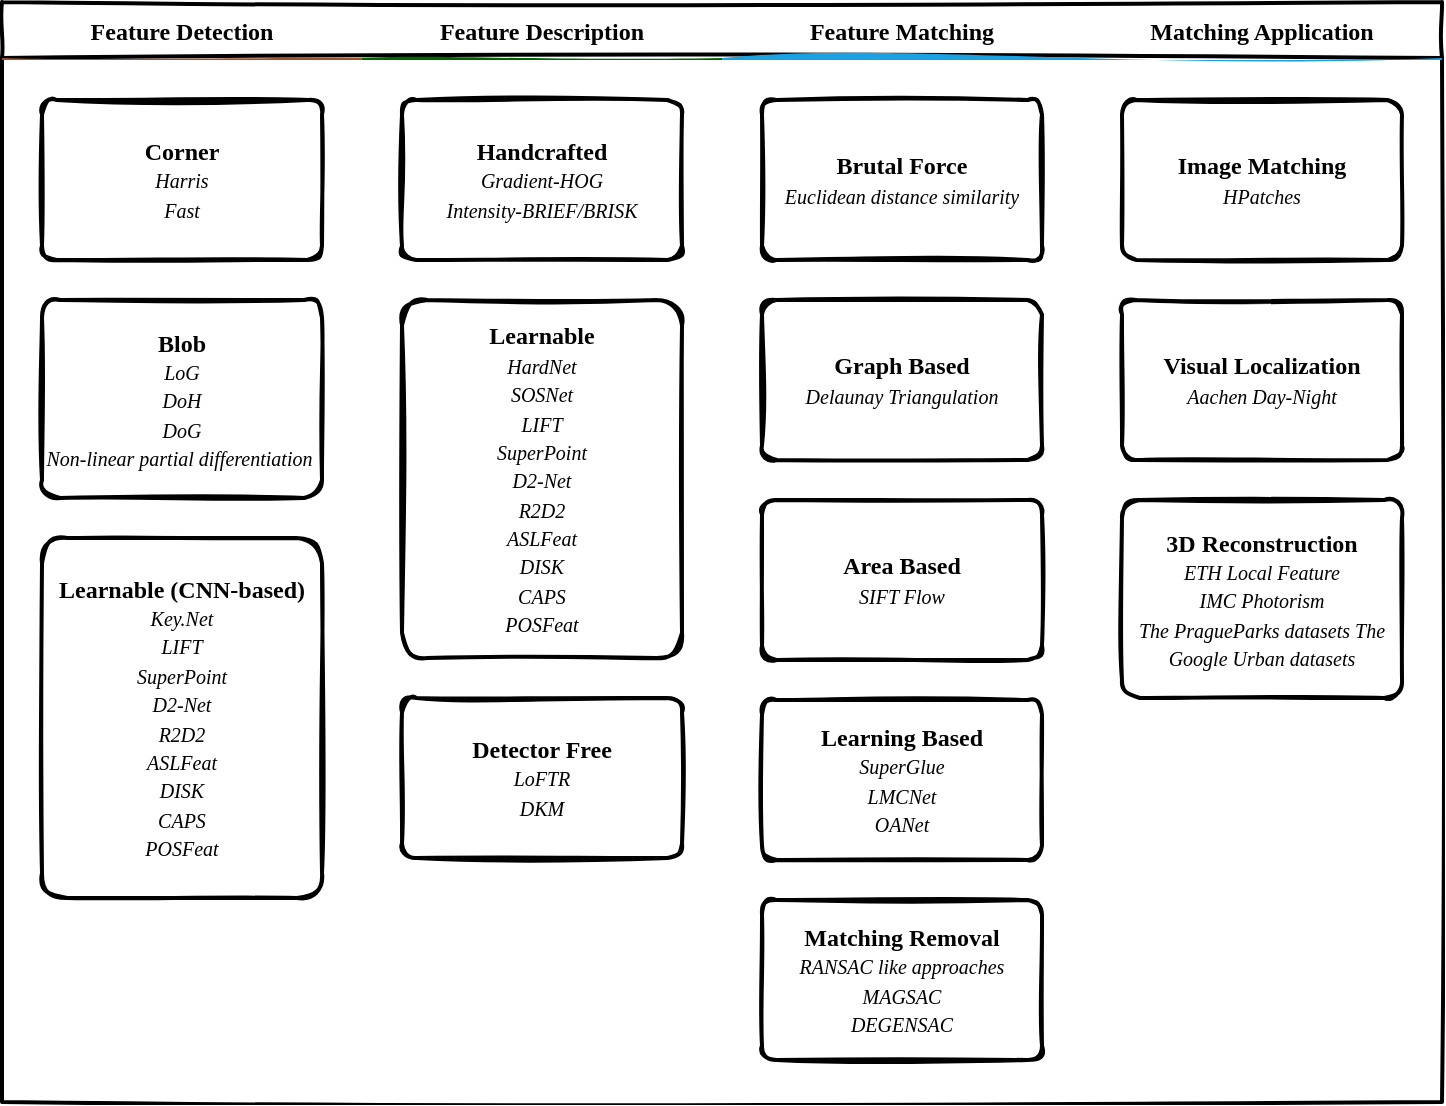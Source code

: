 <mxfile version="15.0.6" type="github">
  <diagram id="wFE0QG_FPsp0jaGvCLVb" name="Page-1">
    <mxGraphModel dx="1097" dy="603" grid="1" gridSize="10" guides="1" tooltips="1" connect="1" arrows="1" fold="1" page="1" pageScale="1" pageWidth="850" pageHeight="1100" math="0" shadow="0">
      <root>
        <mxCell id="0" />
        <mxCell id="1" parent="0" />
        <mxCell id="_5mSTuPxr-ZiKRkBDSY7-1" value="" style="swimlane;fontStyle=2;childLayout=stackLayout;horizontal=1;startSize=28;horizontalStack=1;resizeParent=1;resizeParentMax=0;resizeLast=0;collapsible=0;marginBottom=0;swimlaneFillColor=none;fontFamily=Permanent Marker;fontSize=16;points=[];verticalAlign=top;stackBorder=0;resizable=1;strokeWidth=2;sketch=1;disableMultiStroke=1;" parent="1" vertex="1">
          <mxGeometry x="60" y="30" width="720" height="550" as="geometry" />
        </mxCell>
        <object label="Feature Detection" status="New" id="_5mSTuPxr-ZiKRkBDSY7-2">
          <mxCell style="swimlane;strokeWidth=2;fontFamily=Permanent Marker;html=0;startSize=1;verticalAlign=bottom;spacingBottom=5;points=[];childLayout=stackLayout;stackBorder=20;stackSpacing=20;resizeLast=0;resizeParent=1;horizontalStack=0;collapsible=0;sketch=1;strokeColor=none;fillStyle=solid;fillColor=#A0522D;" parent="_5mSTuPxr-ZiKRkBDSY7-1" vertex="1">
            <mxGeometry y="28" width="180" height="522" as="geometry" />
          </mxCell>
        </object>
        <object label="Corner&lt;br&gt;&lt;span style=&quot;font-size: 10px ; font-weight: 400&quot;&gt;&lt;i&gt;Harris&lt;br&gt;Fast&lt;/i&gt;&lt;/span&gt;" placeholders="1" id="_5mSTuPxr-ZiKRkBDSY7-3">
          <mxCell style="whiteSpace=wrap;html=1;strokeWidth=2;fontStyle=1;spacingTop=0;rounded=1;arcSize=9;points=[];sketch=1;fontFamily=Permanent Marker;hachureGap=8;fillWeight=1;" parent="_5mSTuPxr-ZiKRkBDSY7-2" vertex="1">
            <mxGeometry x="20" y="21" width="140" height="80" as="geometry" />
          </mxCell>
        </object>
        <object label="Blob&lt;br&gt;&lt;span style=&quot;font-size: 10px ; font-weight: 400&quot;&gt;&lt;i&gt;LoG&lt;br&gt;DoH&lt;br&gt;DoG&lt;br&gt;&lt;/i&gt;&lt;/span&gt;&lt;span style=&quot;font-size: 10px ; font-weight: 400&quot;&gt;&lt;i&gt;Non-linear partial differentiation&amp;nbsp;&lt;/i&gt;&lt;/span&gt;" placeholders="1" id="_5mSTuPxr-ZiKRkBDSY7-4">
          <mxCell style="whiteSpace=wrap;html=1;strokeWidth=2;fontStyle=1;spacingTop=0;rounded=1;arcSize=9;points=[];sketch=1;fontFamily=Permanent Marker;hachureGap=8;fillWeight=1;" parent="_5mSTuPxr-ZiKRkBDSY7-2" vertex="1">
            <mxGeometry x="20" y="121" width="140" height="99" as="geometry" />
          </mxCell>
        </object>
        <object label="Learnable (CNN-based)&lt;br&gt;&lt;span style=&quot;font-size: 10px ; font-weight: 400&quot;&gt;&lt;i&gt;Key.Net&lt;br&gt;LIFT&lt;br&gt;SuperPoint&lt;br&gt;D2-Net&lt;br&gt;R2D2&lt;br&gt;ASLFeat&lt;br&gt;DISK&lt;br&gt;CAPS&lt;br&gt;POSFeat&lt;br&gt;&lt;/i&gt;&lt;/span&gt;" placeholders="1" id="_5mSTuPxr-ZiKRkBDSY7-5">
          <mxCell style="whiteSpace=wrap;html=1;strokeWidth=2;fontStyle=1;spacingTop=0;rounded=1;arcSize=9;points=[];sketch=1;fontFamily=Permanent Marker;hachureGap=8;fillWeight=1;" parent="_5mSTuPxr-ZiKRkBDSY7-2" vertex="1">
            <mxGeometry x="20" y="240" width="140" height="180" as="geometry" />
          </mxCell>
        </object>
        <object label="Feature Description" status="In progress" id="_5mSTuPxr-ZiKRkBDSY7-6">
          <mxCell style="swimlane;strokeWidth=2;fontFamily=Permanent Marker;html=0;startSize=1;verticalAlign=bottom;spacingBottom=5;points=[];childLayout=stackLayout;stackBorder=20;stackSpacing=20;resizeLast=0;resizeParent=1;horizontalStack=0;collapsible=0;sketch=1;strokeColor=none;fillStyle=solid;fillColor=#006600;" parent="_5mSTuPxr-ZiKRkBDSY7-1" vertex="1">
            <mxGeometry x="180" y="28" width="180" height="522" as="geometry" />
          </mxCell>
        </object>
        <object label="Handcrafted&lt;br&gt;&lt;span style=&quot;font-size: 10px ; font-weight: 400&quot;&gt;&lt;i&gt;Gradient-HOG&lt;br&gt;Intensity-BRIEF/BRISK&lt;/i&gt;&lt;/span&gt;" placeholders="1" id="_5mSTuPxr-ZiKRkBDSY7-7">
          <mxCell style="whiteSpace=wrap;html=1;strokeWidth=2;fontStyle=1;spacingTop=0;rounded=1;arcSize=9;points=[];sketch=1;fontFamily=Permanent Marker;hachureGap=8;fillWeight=1;" parent="_5mSTuPxr-ZiKRkBDSY7-6" vertex="1">
            <mxGeometry x="20" y="21" width="140" height="80" as="geometry" />
          </mxCell>
        </object>
        <object label="Learnable&lt;br&gt;&lt;i style=&quot;font-size: 10px ; font-weight: 400&quot;&gt;HardNet&lt;br&gt;SOSNet&lt;br&gt;LIFT&lt;br&gt;SuperPoint&lt;br&gt;D2-Net&lt;br&gt;R2D2&lt;br&gt;ASLFeat&lt;br&gt;DISK&lt;br&gt;CAPS&lt;br&gt;POSFeat&lt;/i&gt;" placeholders="1" id="_5mSTuPxr-ZiKRkBDSY7-8">
          <mxCell style="whiteSpace=wrap;html=1;strokeWidth=2;fontStyle=1;spacingTop=0;rounded=1;arcSize=9;points=[];sketch=1;fontFamily=Permanent Marker;hachureGap=8;fillWeight=1;" parent="_5mSTuPxr-ZiKRkBDSY7-6" vertex="1">
            <mxGeometry x="20" y="121" width="140" height="179" as="geometry" />
          </mxCell>
        </object>
        <object label="Detector Free&lt;br&gt;&lt;span style=&quot;font-size: 10px ; font-weight: 400&quot;&gt;&lt;i&gt;LoFTR&lt;br&gt;DKM&lt;/i&gt;&lt;/span&gt;" placeholders="1" id="p6Pdr9b1BTmdGcdEJl0a-14">
          <mxCell style="whiteSpace=wrap;html=1;strokeWidth=2;fontStyle=1;spacingTop=0;rounded=1;arcSize=9;points=[];sketch=1;fontFamily=Permanent Marker;hachureGap=8;fillWeight=1;" parent="_5mSTuPxr-ZiKRkBDSY7-6" vertex="1">
            <mxGeometry x="20" y="320" width="140" height="80" as="geometry" />
          </mxCell>
        </object>
        <object label="Feature Matching" status="Completed" id="_5mSTuPxr-ZiKRkBDSY7-9">
          <mxCell style="swimlane;strokeWidth=2;fontFamily=Permanent Marker;html=0;startSize=1;verticalAlign=bottom;spacingBottom=5;points=[];childLayout=stackLayout;stackBorder=20;stackSpacing=20;resizeLast=0;resizeParent=1;horizontalStack=0;collapsible=0;sketch=1;strokeColor=none;fillStyle=solid;fillColor=#1BA1E2;" parent="_5mSTuPxr-ZiKRkBDSY7-1" vertex="1">
            <mxGeometry x="360" y="28" width="180" height="522" as="geometry" />
          </mxCell>
        </object>
        <object label="Brutal Force&lt;br&gt;&lt;span style=&quot;font-weight: normal&quot;&gt;&lt;i&gt;&lt;font style=&quot;font-size: 10px&quot;&gt;Euclidean distance similarity&lt;/font&gt;&lt;/i&gt;&lt;/span&gt;" placeholders="1" id="_5mSTuPxr-ZiKRkBDSY7-10">
          <mxCell style="whiteSpace=wrap;html=1;strokeWidth=2;fontStyle=1;spacingTop=0;rounded=1;arcSize=9;points=[];sketch=1;fontFamily=Permanent Marker;hachureGap=8;fillWeight=1;" parent="_5mSTuPxr-ZiKRkBDSY7-9" vertex="1">
            <mxGeometry x="20" y="21" width="140" height="80" as="geometry" />
          </mxCell>
        </object>
        <object label="Graph Based&lt;br&gt;&lt;span style=&quot;font-size: 10px ; font-weight: 400&quot;&gt;&lt;i&gt;Delaunay Triangulation&lt;/i&gt;&lt;/span&gt;" placeholders="1" id="_5mSTuPxr-ZiKRkBDSY7-11">
          <mxCell style="whiteSpace=wrap;html=1;strokeWidth=2;fontStyle=1;spacingTop=0;rounded=1;arcSize=9;points=[];sketch=1;fontFamily=Permanent Marker;hachureGap=8;fillWeight=1;" parent="_5mSTuPxr-ZiKRkBDSY7-9" vertex="1">
            <mxGeometry x="20" y="121" width="140" height="80" as="geometry" />
          </mxCell>
        </object>
        <object label="Area Based&lt;br&gt;&lt;span style=&quot;font-size: 10px ; font-weight: 400&quot;&gt;&lt;i&gt;SIFT Flow&lt;/i&gt;&lt;/span&gt;" placeholders="1" id="_5mSTuPxr-ZiKRkBDSY7-12">
          <mxCell style="whiteSpace=wrap;html=1;strokeWidth=2;fontStyle=1;spacingTop=0;rounded=1;arcSize=9;points=[];sketch=1;fontFamily=Permanent Marker;hachureGap=8;fillWeight=1;" parent="_5mSTuPxr-ZiKRkBDSY7-9" vertex="1">
            <mxGeometry x="20" y="221" width="140" height="80" as="geometry" />
          </mxCell>
        </object>
        <object label="Learning Based&lt;br&gt;&lt;span style=&quot;font-size: 10px ; font-weight: 400&quot;&gt;&lt;i&gt;SuperGlue&lt;br&gt;&lt;/i&gt;&lt;/span&gt;&lt;span style=&quot;font-size: 10px ; font-weight: 400&quot;&gt;&lt;i&gt;LMCNet&lt;br&gt;OANet&lt;/i&gt;&lt;/span&gt;" placeholders="1" id="p6Pdr9b1BTmdGcdEJl0a-15">
          <mxCell style="whiteSpace=wrap;html=1;strokeWidth=2;fontStyle=1;spacingTop=0;rounded=1;arcSize=9;points=[];sketch=1;fontFamily=Permanent Marker;hachureGap=8;fillWeight=1;" parent="_5mSTuPxr-ZiKRkBDSY7-9" vertex="1">
            <mxGeometry x="20" y="321" width="140" height="80" as="geometry" />
          </mxCell>
        </object>
        <object label="Matching Removal&lt;br&gt;&lt;span style=&quot;font-size: 10px ; font-weight: 400&quot;&gt;&lt;i&gt;RANSAC like approaches&lt;br&gt;MAGSAC&lt;br&gt;DEGENSAC&lt;/i&gt;&lt;/span&gt;" placeholders="1" id="p6Pdr9b1BTmdGcdEJl0a-16">
          <mxCell style="whiteSpace=wrap;html=1;strokeWidth=2;fontStyle=1;spacingTop=0;rounded=1;arcSize=9;points=[];sketch=1;fontFamily=Permanent Marker;hachureGap=8;fillWeight=1;" parent="_5mSTuPxr-ZiKRkBDSY7-9" vertex="1">
            <mxGeometry x="20" y="421" width="140" height="80" as="geometry" />
          </mxCell>
        </object>
        <object label="Matching Application" status="Completed" id="p6Pdr9b1BTmdGcdEJl0a-1">
          <mxCell style="swimlane;strokeWidth=2;fontFamily=Permanent Marker;html=0;startSize=1;verticalAlign=bottom;spacingBottom=5;points=[];childLayout=stackLayout;stackBorder=20;stackSpacing=20;resizeLast=0;resizeParent=1;horizontalStack=0;collapsible=0;sketch=1;strokeColor=none;fillStyle=solid;fillColor=#1BA1E2;" parent="_5mSTuPxr-ZiKRkBDSY7-1" vertex="1">
            <mxGeometry x="540" y="28" width="180" height="522" as="geometry" />
          </mxCell>
        </object>
        <object label="Image Matching&lt;br&gt;&lt;span style=&quot;font-size: 10px ; font-weight: 400&quot;&gt;&lt;i&gt;HPatches&lt;/i&gt;&lt;/span&gt;" placeholders="1" id="p6Pdr9b1BTmdGcdEJl0a-2">
          <mxCell style="whiteSpace=wrap;html=1;strokeWidth=2;fontStyle=1;spacingTop=0;rounded=1;arcSize=9;points=[];sketch=1;fontFamily=Permanent Marker;hachureGap=8;fillWeight=1;" parent="p6Pdr9b1BTmdGcdEJl0a-1" vertex="1">
            <mxGeometry x="20" y="21" width="140" height="80" as="geometry" />
          </mxCell>
        </object>
        <object label="Visual Localization&lt;br&gt;&lt;span style=&quot;font-size: 10px ; font-weight: 400&quot;&gt;&lt;i&gt;Aachen Day-Night&lt;/i&gt;&lt;/span&gt;" placeholders="1" id="p6Pdr9b1BTmdGcdEJl0a-3">
          <mxCell style="whiteSpace=wrap;html=1;strokeWidth=2;fontStyle=1;spacingTop=0;rounded=1;arcSize=9;points=[];sketch=1;fontFamily=Permanent Marker;hachureGap=8;fillWeight=1;" parent="p6Pdr9b1BTmdGcdEJl0a-1" vertex="1">
            <mxGeometry x="20" y="121" width="140" height="80" as="geometry" />
          </mxCell>
        </object>
        <object label="3D Reconstruction&lt;br&gt;&lt;span style=&quot;font-size: 10px ; font-weight: 400&quot;&gt;&lt;i&gt;ETH Local Feature&lt;br&gt;IMC Photorism&lt;br&gt;The PragueParks datasets The Google Urban datasets&lt;/i&gt;&lt;/span&gt;" placeholders="1" id="p6Pdr9b1BTmdGcdEJl0a-4">
          <mxCell style="whiteSpace=wrap;html=1;strokeWidth=2;fontStyle=1;spacingTop=0;rounded=1;arcSize=9;points=[];sketch=1;fontFamily=Permanent Marker;hachureGap=8;fillWeight=1;" parent="p6Pdr9b1BTmdGcdEJl0a-1" vertex="1">
            <mxGeometry x="20" y="221" width="140" height="99" as="geometry" />
          </mxCell>
        </object>
      </root>
    </mxGraphModel>
  </diagram>
</mxfile>
